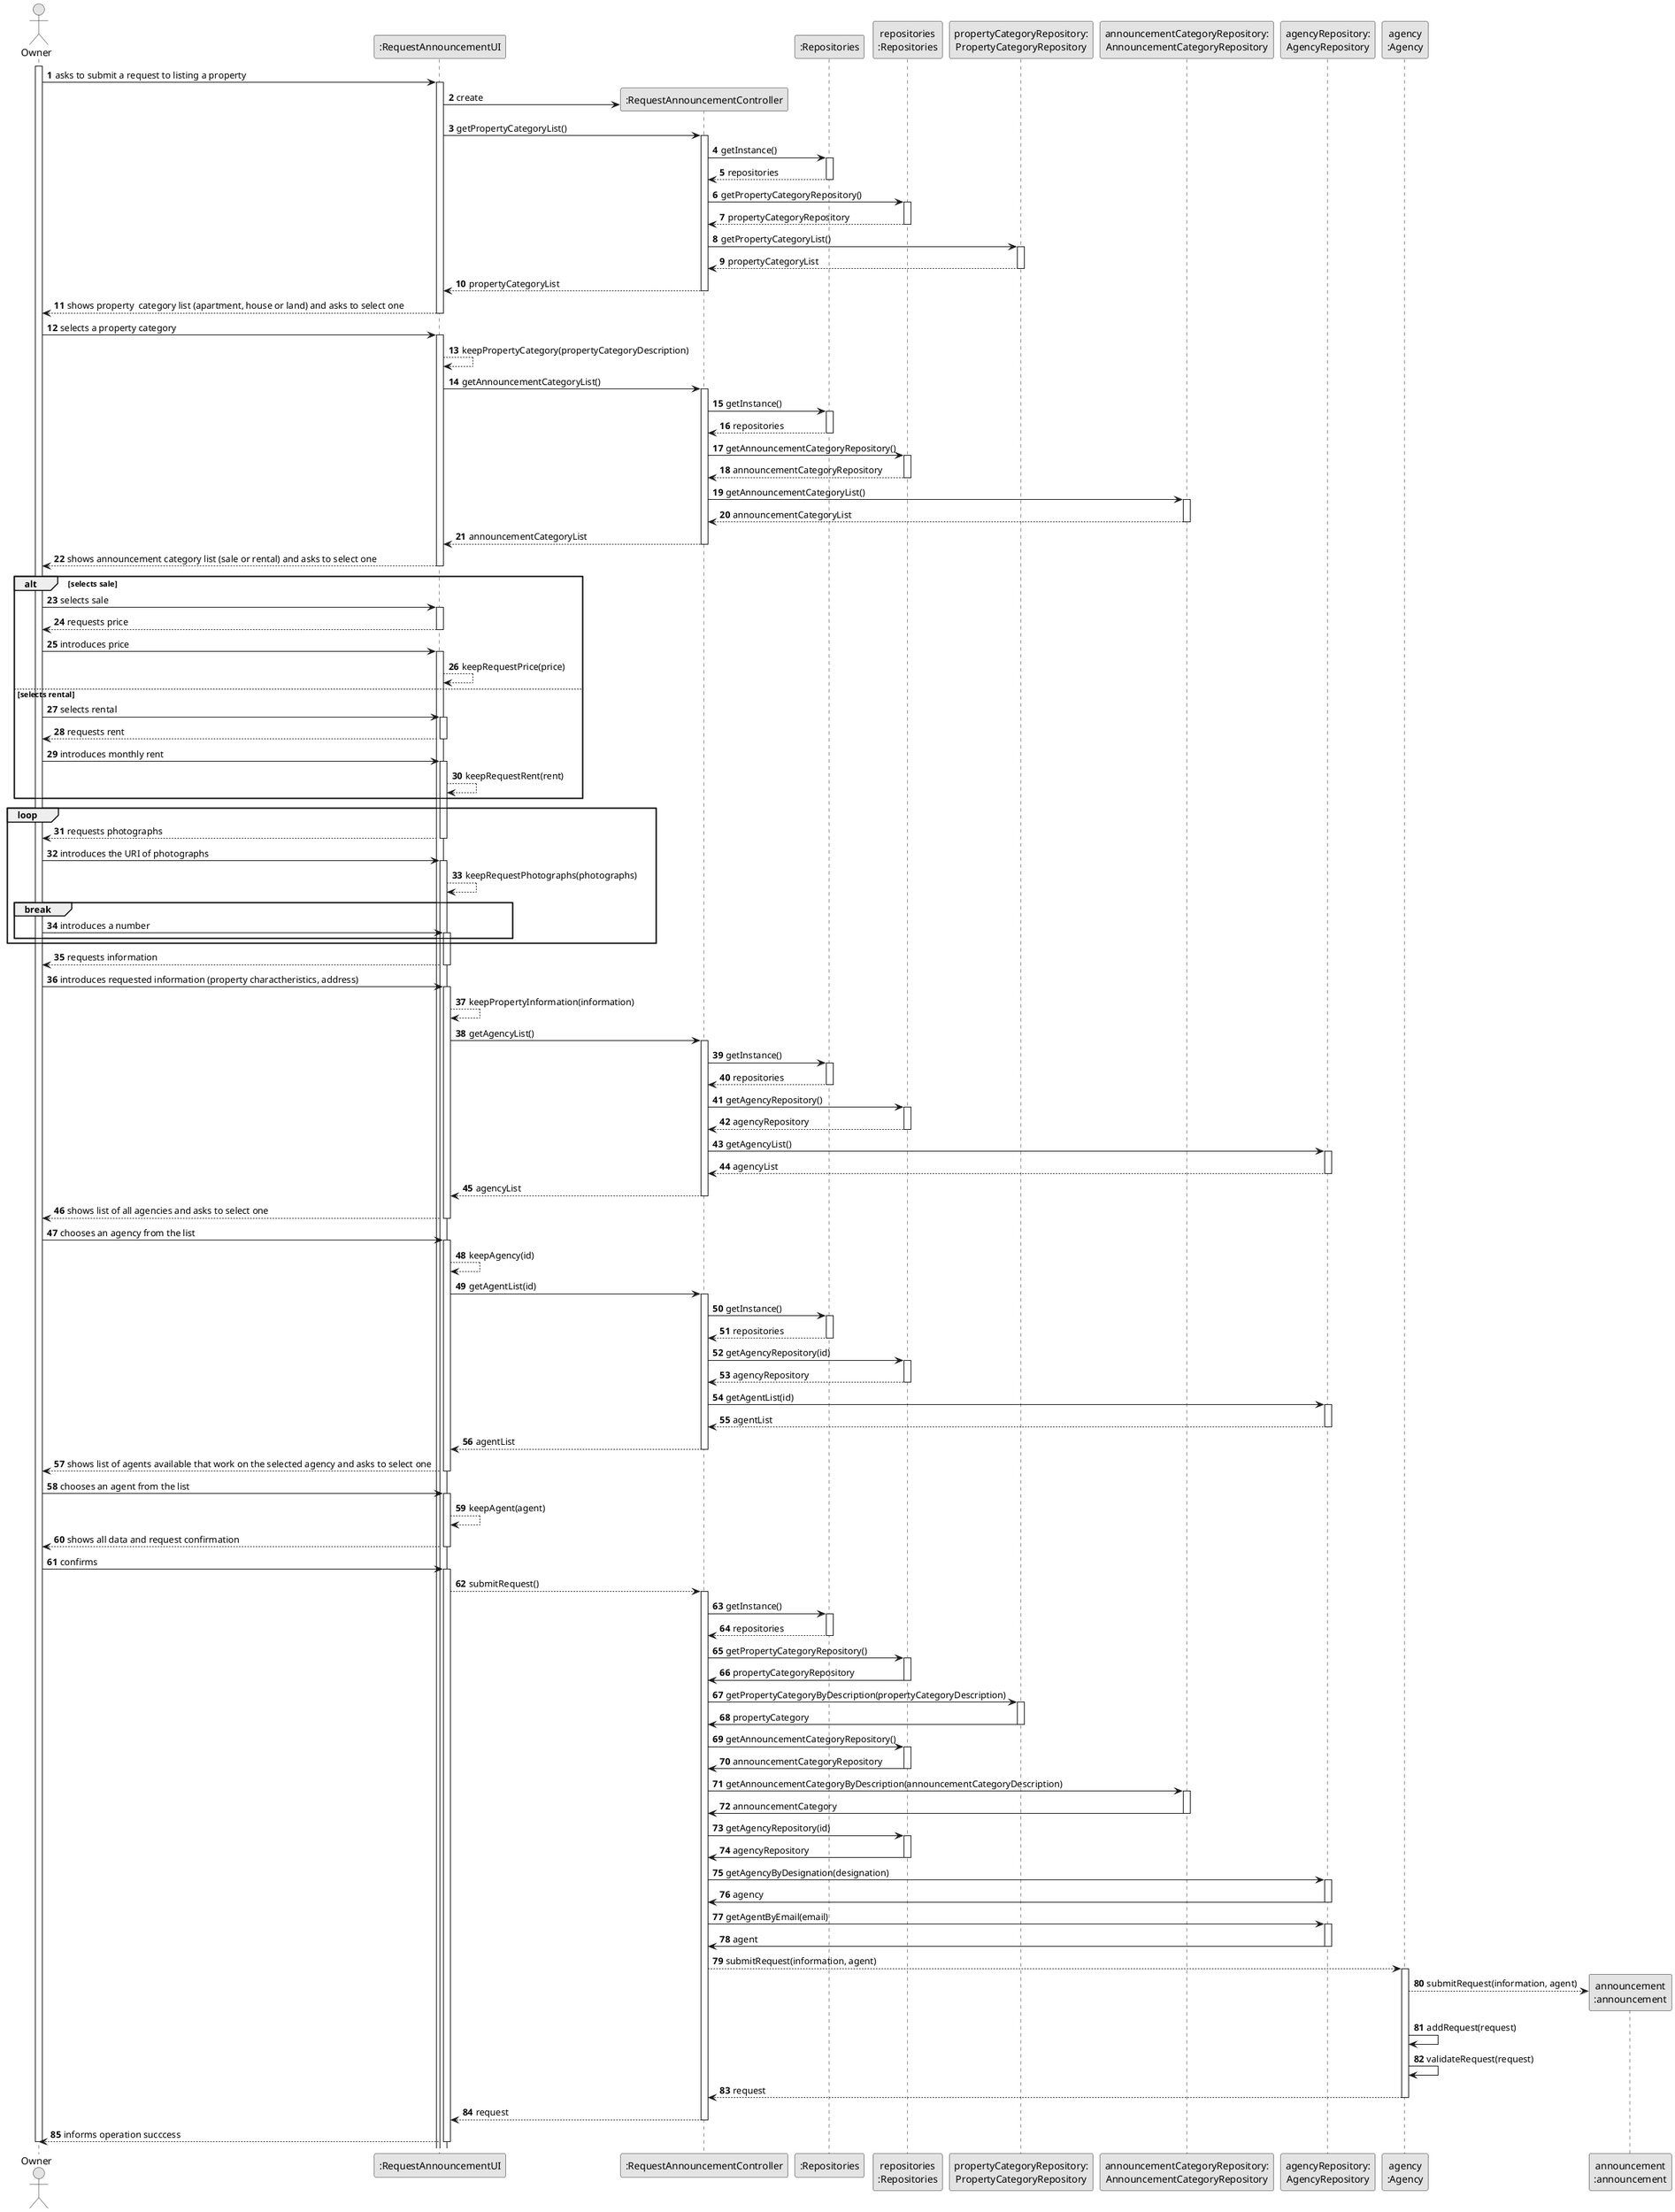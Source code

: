 @startuml
skinparam monochrome true
skinparam packageStyle rectangle
skinparam shadowing false

autonumber

'hide footbox
actor "Owner" as OWN
participant ":RequestAnnouncementUI" as UI
participant ":RequestAnnouncementController" as CTRL
participant ":Repositories" as RepositorySingleton
participant "repositories\n:Repositories" as PLAT
participant "propertyCategoryRepository:\nPropertyCategoryRepository" as PropertyCategoryRepository
participant "announcementCategoryRepository:\nAnnouncementCategoryRepository" as AnnouncementCategoryRepository
participant "agencyRepository:\nAgencyRepository" as AgencyRepository
participant "agency\n:Agency" as Agency
participant "announcement\n:announcement" as Announcement

activate OWN

        OWN -> UI : asks to submit a request to listing a property
        activate UI

        UI -> CTRL** : create

        UI -> CTRL : getPropertyCategoryList()
        activate CTRL

            CTRL -> RepositorySingleton : getInstance()
            activate RepositorySingleton

            RepositorySingleton --> CTRL: repositories
            deactivate RepositorySingleton

            CTRL -> PLAT : getPropertyCategoryRepository()
            activate PLAT

                PLAT --> CTRL: propertyCategoryRepository
            deactivate PLAT

            CTRL -> PropertyCategoryRepository : getPropertyCategoryList()
            activate PropertyCategoryRepository

                PropertyCategoryRepository --> CTRL : propertyCategoryList
            deactivate PropertyCategoryRepository

            CTRL --> UI : propertyCategoryList
        deactivate CTRL

        UI --> OWN : shows property  category list (apartment, house or land) and asks to select one
        deactivate UI

        OWN -> UI : selects a property category
        activate UI

            UI --> UI : keepPropertyCategory(propertyCategoryDescription)

        UI -> CTRL : getAnnouncementCategoryList()
        activate CTRL

            CTRL -> RepositorySingleton : getInstance()
            activate RepositorySingleton

            RepositorySingleton --> CTRL: repositories
            deactivate RepositorySingleton

            CTRL -> PLAT : getAnnouncementCategoryRepository()
            activate PLAT

            PLAT --> CTRL: announcementCategoryRepository
            deactivate PLAT

            CTRL -> AnnouncementCategoryRepository : getAnnouncementCategoryList()
            activate AnnouncementCategoryRepository

            AnnouncementCategoryRepository --> CTRL : announcementCategoryList
            deactivate AnnouncementCategoryRepository

        CTRL --> UI : announcementCategoryList
        deactivate CTRL

        UI --> OWN : shows announcement category list (sale or rental) and asks to select one
        deactivate UI

alt selects sale

        OWN -> UI : selects sale
        activate UI

        UI --> OWN : requests price
        deactivate UI

        OWN -> UI : introduces price
        activate UI

            UI --> UI : keepRequestPrice(price)

else selects rental

        OWN -> UI : selects rental
        activate UI

        UI --> OWN : requests rent
        deactivate UI

        OWN -> UI : introduces monthly rent
        activate UI

            UI --> UI : keepRequestRent(rent)

end
loop
        UI --> OWN : requests photographs
        deactivate UI

        OWN -> UI : introduces the URI of photographs
        activate UI

            UI --> UI : keepRequestPhotographs(photographs)
break

        OWN -> UI : introduces a number
        activate UI

end
end

        UI --> OWN : requests information
        deactivate UI

        OWN -> UI : introduces requested information (property charactheristics, address)
        activate UI

        UI --> UI : keepPropertyInformation(information)

        UI -> CTRL : getAgencyList()
        activate CTRL

            CTRL -> RepositorySingleton : getInstance()
            activate RepositorySingleton

            RepositorySingleton --> CTRL: repositories
            deactivate RepositorySingleton

            CTRL -> PLAT : getAgencyRepository()
            activate PLAT

            PLAT --> CTRL: agencyRepository
            deactivate PLAT

            CTRL -> AgencyRepository : getAgencyList()
            activate AgencyRepository

            AgencyRepository --> CTRL : agencyList
            deactivate AgencyRepository

        CTRL --> UI : agencyList
        deactivate CTRL

        UI --> OWN : shows list of all agencies and asks to select one
        deactivate UI

        OWN -> UI :chooses an agency from the list
        activate UI

        UI --> UI : keepAgency(id)

        UI -> CTRL : getAgentList(id)
        activate CTRL

            CTRL -> RepositorySingleton : getInstance()
            activate RepositorySingleton

            RepositorySingleton --> CTRL: repositories
            deactivate RepositorySingleton

            CTRL -> PLAT : getAgencyRepository(id)
            activate PLAT

            PLAT --> CTRL: agencyRepository
            deactivate PLAT

            CTRL -> AgencyRepository : getAgentList(id)
            activate AgencyRepository

            AgencyRepository --> CTRL : agentList
            deactivate AgencyRepository

            CTRL --> UI : agentList
            deactivate CTRL

        UI --> OWN : shows list of agents available that work on the selected agency and asks to select one
        deactivate UI

        OWN -> UI : chooses an agent from the list
        activate UI

        UI --> UI : keepAgent(agent)

        UI --> OWN : shows all data and request confirmation
        deactivate UI

        OWN -> UI : confirms
        activate UI

        UI -->  CTRL : submitRequest()
                activate CTRL

                CTRL -> RepositorySingleton : getInstance()
                 activate RepositorySingleton

                RepositorySingleton --> CTRL: repositories
                deactivate RepositorySingleton

                CTRL -> PLAT : getPropertyCategoryRepository()
                activate PLAT

                PLAT -> CTRL : propertyCategoryRepository
                deactivate PLAT

                CTRL -> PropertyCategoryRepository : getPropertyCategoryByDescription(propertyCategoryDescription)
                activate PropertyCategoryRepository

                PropertyCategoryRepository -> CTRL : propertyCategory
                deactivate PropertyCategoryRepository

                CTRL -> PLAT : getAnnouncementCategoryRepository()
                activate PLAT

                PLAT -> CTRL : announcementCategoryRepository
                deactivate PLAT

                CTRL -> AnnouncementCategoryRepository : getAnnouncementCategoryByDescription(announcementCategoryDescription)
                activate AnnouncementCategoryRepository

                AnnouncementCategoryRepository -> CTRL : announcementCategory
                deactivate AnnouncementCategoryRepository

                CTRL -> PLAT : getAgencyRepository(id)
                activate PLAT

                PLAT -> CTRL : agencyRepository
                deactivate PLAT

                CTRL -> AgencyRepository : getAgencyByDesignation(designation)
                activate AgencyRepository

                AgencyRepository -> CTRL : agency
                deactivate AgencyRepository

                CTRL -> AgencyRepository : getAgentByEmail(email)
                activate AgencyRepository

                AgencyRepository -> CTRL : agent
                deactivate AgencyRepository

                 CTRL --> Agency : submitRequest(information, agent)
                 activate Agency

                 Agency --> Announcement** : submitRequest(information, agent)

                 Agency -> Agency : addRequest(request)

                 Agency -> Agency : validateRequest(request)

                 Agency --> CTRL : request
                 deactivate Agency

                 CTRL --> UI : request
                 deactivate CTRL

        UI --> OWN : informs operation succcess
        deactivate UI



deactivate OWN
@enduml